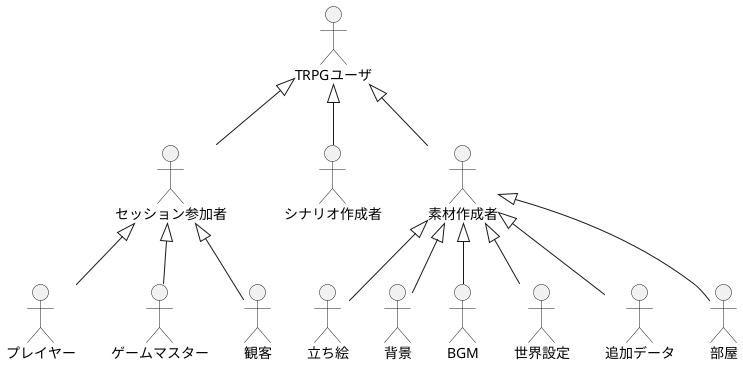 @startuml
:TRPGユーザ: as User
:セッション参加者: as SUser
:シナリオ作成者: as SMaker
:素材作成者: as MMaker

:プレイヤー: as PL
:ゲームマスター: as GM
:観客: as Viwer

:立ち絵: as FMMaker
:背景: as BGMMaker
:BGM: as BGMMMaker
:世界設定: as WMaker
:追加データ: as DataMaker
:部屋: as RoomMaker

User <|-- SUser
User <|-- SMaker
User <|-- MMaker
SUser  <|-- PL
SUser  <|-- GM
SUser  <|-- Viwer

MMaker <|-- FMMaker
MMaker <|-- BGMMaker
MMaker <|-- BGMMMaker
MMaker <|-- WMaker
MMaker <|-- DataMaker
MMaker <|-- RoomMaker

@enduml